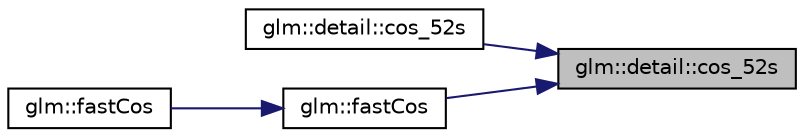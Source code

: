 digraph "glm::detail::cos_52s"
{
 // LATEX_PDF_SIZE
  edge [fontname="Helvetica",fontsize="10",labelfontname="Helvetica",labelfontsize="10"];
  node [fontname="Helvetica",fontsize="10",shape=record];
  rankdir="RL";
  Node1 [label="glm::detail::cos_52s",height=0.2,width=0.4,color="black", fillcolor="grey75", style="filled", fontcolor="black",tooltip=" "];
  Node1 -> Node2 [dir="back",color="midnightblue",fontsize="10",style="solid",fontname="Helvetica"];
  Node2 [label="glm::detail::cos_52s",height=0.2,width=0.4,color="black", fillcolor="white", style="filled",URL="$namespaceglm_1_1detail.html#ad0c49f46dc1033d16811b2b90f1dcc64",tooltip=" "];
  Node1 -> Node3 [dir="back",color="midnightblue",fontsize="10",style="solid",fontname="Helvetica"];
  Node3 [label="glm::fastCos",height=0.2,width=0.4,color="black", fillcolor="white", style="filled",URL="$group__gtx__fast__trigonometry.html#gab34c8b45c23c0165a64dcecfcc3b302a",tooltip=" "];
  Node3 -> Node4 [dir="back",color="midnightblue",fontsize="10",style="solid",fontname="Helvetica"];
  Node4 [label="glm::fastCos",height=0.2,width=0.4,color="black", fillcolor="white", style="filled",URL="$namespaceglm.html#a6a378691e2e5a984d2ad9b256c87961b",tooltip=" "];
}
